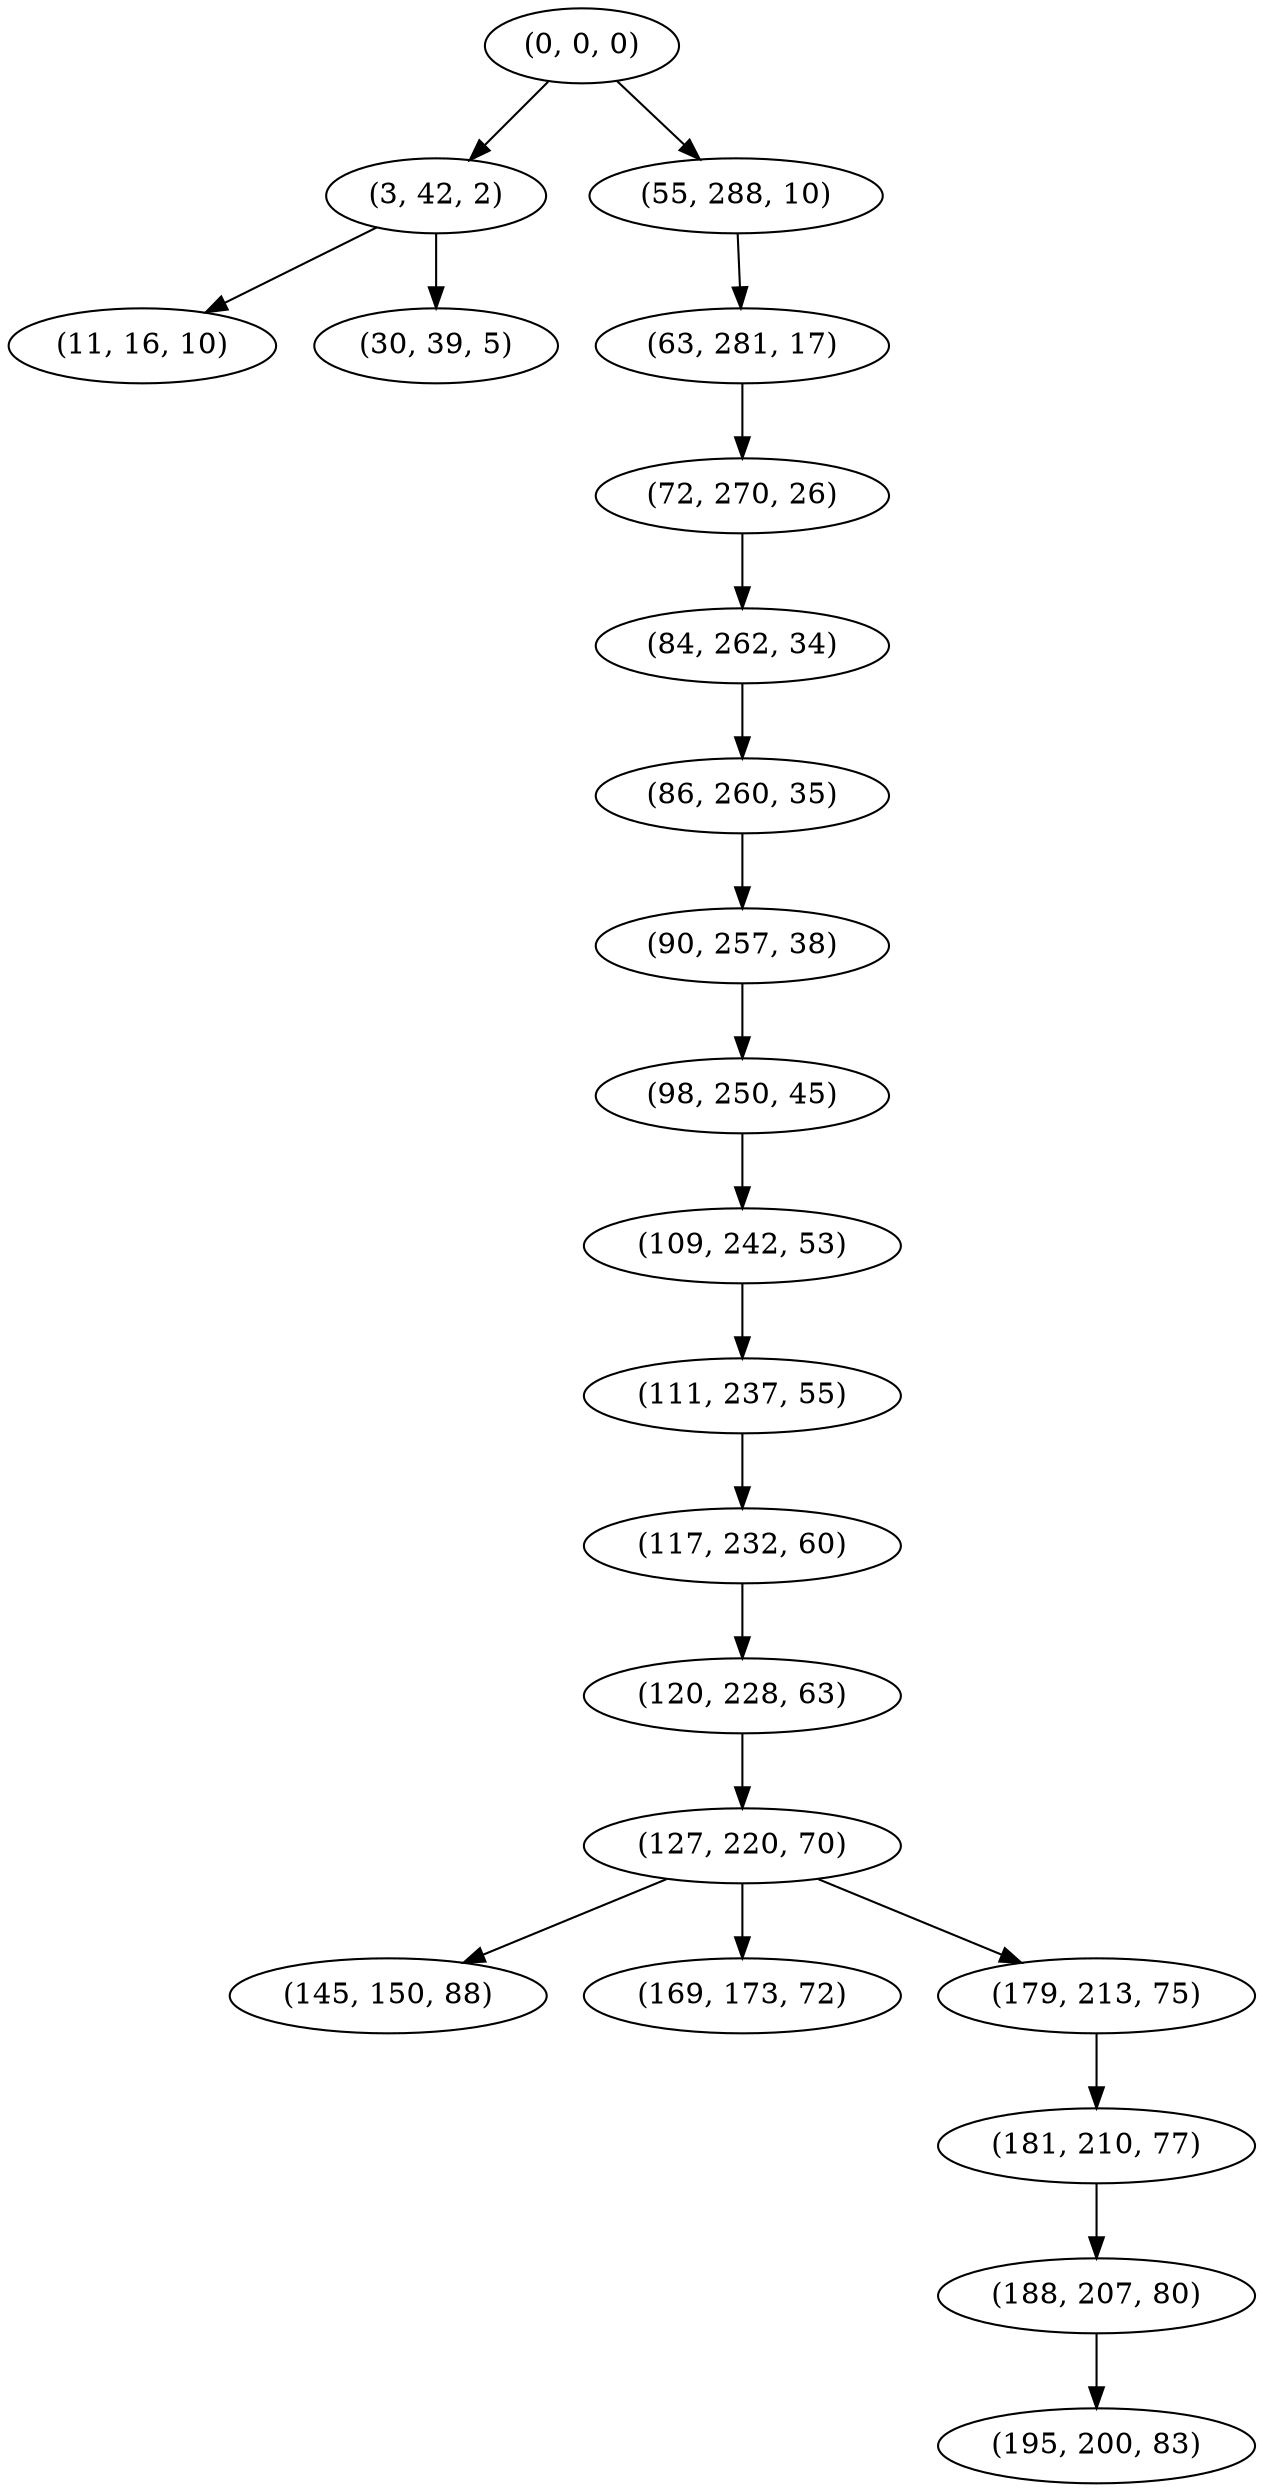 digraph tree {
    "(0, 0, 0)";
    "(3, 42, 2)";
    "(11, 16, 10)";
    "(30, 39, 5)";
    "(55, 288, 10)";
    "(63, 281, 17)";
    "(72, 270, 26)";
    "(84, 262, 34)";
    "(86, 260, 35)";
    "(90, 257, 38)";
    "(98, 250, 45)";
    "(109, 242, 53)";
    "(111, 237, 55)";
    "(117, 232, 60)";
    "(120, 228, 63)";
    "(127, 220, 70)";
    "(145, 150, 88)";
    "(169, 173, 72)";
    "(179, 213, 75)";
    "(181, 210, 77)";
    "(188, 207, 80)";
    "(195, 200, 83)";
    "(0, 0, 0)" -> "(3, 42, 2)";
    "(0, 0, 0)" -> "(55, 288, 10)";
    "(3, 42, 2)" -> "(11, 16, 10)";
    "(3, 42, 2)" -> "(30, 39, 5)";
    "(55, 288, 10)" -> "(63, 281, 17)";
    "(63, 281, 17)" -> "(72, 270, 26)";
    "(72, 270, 26)" -> "(84, 262, 34)";
    "(84, 262, 34)" -> "(86, 260, 35)";
    "(86, 260, 35)" -> "(90, 257, 38)";
    "(90, 257, 38)" -> "(98, 250, 45)";
    "(98, 250, 45)" -> "(109, 242, 53)";
    "(109, 242, 53)" -> "(111, 237, 55)";
    "(111, 237, 55)" -> "(117, 232, 60)";
    "(117, 232, 60)" -> "(120, 228, 63)";
    "(120, 228, 63)" -> "(127, 220, 70)";
    "(127, 220, 70)" -> "(145, 150, 88)";
    "(127, 220, 70)" -> "(169, 173, 72)";
    "(127, 220, 70)" -> "(179, 213, 75)";
    "(179, 213, 75)" -> "(181, 210, 77)";
    "(181, 210, 77)" -> "(188, 207, 80)";
    "(188, 207, 80)" -> "(195, 200, 83)";
}
